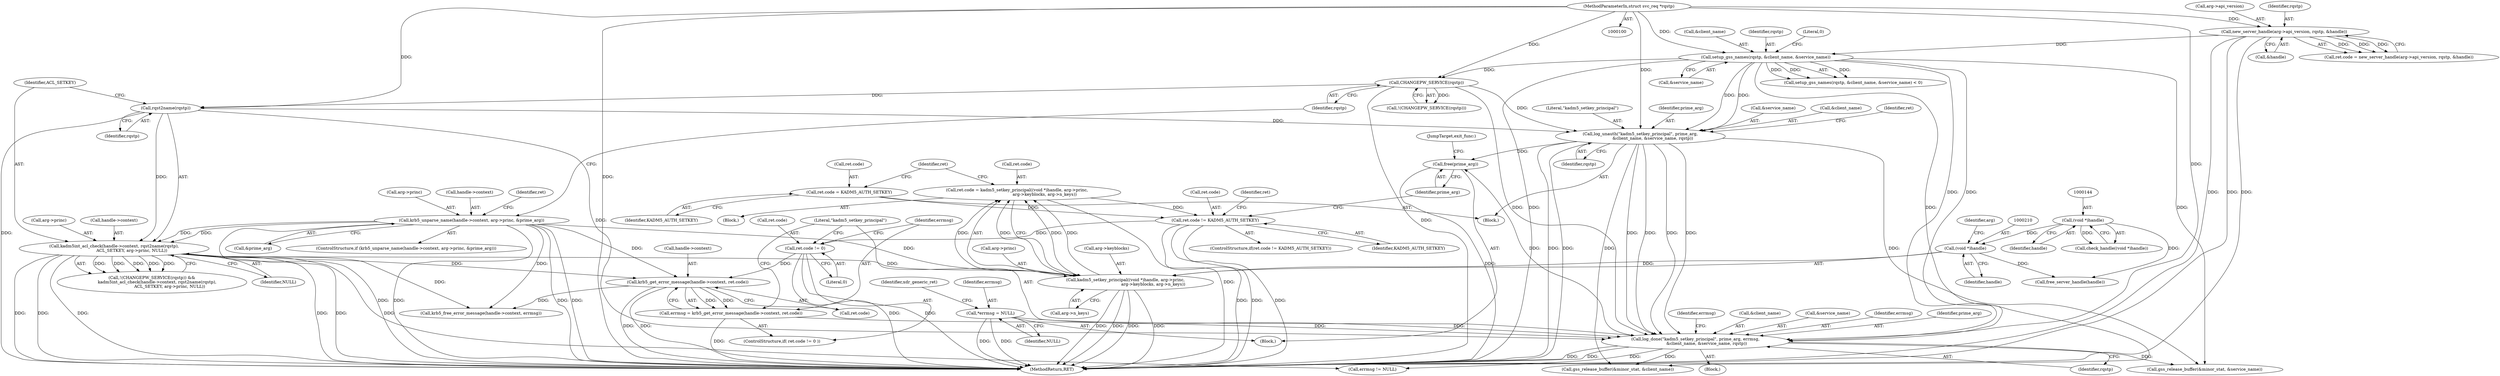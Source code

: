 digraph "0_krb5_83ed75feba32e46f736fcce0d96a0445f29b96c2_21@API" {
"1000276" [label="(Call,free(prime_arg))"];
"1000258" [label="(Call,log_done(\"kadm5_setkey_principal\", prime_arg, errmsg,\n                 &client_name, &service_name, rqstp))"];
"1000223" [label="(Call,log_unauth(\"kadm5_setkey_principal\", prime_arg,\n                   &client_name, &service_name, rqstp))"];
"1000156" [label="(Call,setup_gss_names(rqstp, &client_name, &service_name))"];
"1000129" [label="(Call,new_server_handle(arg->api_version, rqstp, &handle))"];
"1000102" [label="(MethodParameterIn,struct svc_req *rqstp)"];
"1000190" [label="(Call,CHANGEPW_SERVICE(rqstp))"];
"1000196" [label="(Call,rqst2name(rqstp))"];
"1000117" [label="(Call,*errmsg = NULL)"];
"1000249" [label="(Call,errmsg = krb5_get_error_message(handle->context, ret.code))"];
"1000251" [label="(Call,krb5_get_error_message(handle->context, ret.code))"];
"1000171" [label="(Call,krb5_unparse_name(handle->context, arg->princ, &prime_arg))"];
"1000192" [label="(Call,kadm5int_acl_check(handle->context, rqst2name(rqstp),\n                           ACL_SETKEY, arg->princ, NULL))"];
"1000244" [label="(Call,ret.code != 0)"];
"1000237" [label="(Call,ret.code != KADM5_AUTH_SETKEY)"];
"1000231" [label="(Call,ret.code = KADM5_AUTH_SETKEY)"];
"1000204" [label="(Call,ret.code = kadm5_setkey_principal((void *)handle, arg->princ,\n                                          arg->keyblocks, arg->n_keys))"];
"1000208" [label="(Call,kadm5_setkey_principal((void *)handle, arg->princ,\n                                          arg->keyblocks, arg->n_keys))"];
"1000209" [label="(Call,(void *)handle)"];
"1000143" [label="(Call,(void *)handle)"];
"1000241" [label="(Identifier,KADM5_AUTH_SETKEY)"];
"1000243" [label="(ControlStructure,if( ret.code != 0 ))"];
"1000231" [label="(Call,ret.code = KADM5_AUTH_SETKEY)"];
"1000269" [label="(Identifier,errmsg)"];
"1000170" [label="(ControlStructure,if (krb5_unparse_name(handle->context, arg->princ, &prime_arg)))"];
"1000222" [label="(Block,)"];
"1000284" [label="(Call,gss_release_buffer(&minor_stat, &service_name))"];
"1000118" [label="(Identifier,errmsg)"];
"1000266" [label="(Identifier,rqstp)"];
"1000249" [label="(Call,errmsg = krb5_get_error_message(handle->context, ret.code))"];
"1000262" [label="(Call,&client_name)"];
"1000225" [label="(Identifier,prime_arg)"];
"1000133" [label="(Identifier,rqstp)"];
"1000171" [label="(Call,krb5_unparse_name(handle->context, arg->princ, &prime_arg))"];
"1000278" [label="(JumpTarget,exit_func:)"];
"1000178" [label="(Call,&prime_arg)"];
"1000199" [label="(Call,arg->princ)"];
"1000246" [label="(Identifier,ret)"];
"1000129" [label="(Call,new_server_handle(arg->api_version, rqstp, &handle))"];
"1000212" [label="(Call,arg->princ)"];
"1000289" [label="(Call,free_server_handle(handle))"];
"1000188" [label="(Call,!(CHANGEPW_SERVICE(rqstp)) &&\n        kadm5int_acl_check(handle->context, rqst2name(rqstp),\n                           ACL_SETKEY, arg->princ, NULL))"];
"1000157" [label="(Identifier,rqstp)"];
"1000228" [label="(Call,&service_name)"];
"1000134" [label="(Call,&handle)"];
"1000259" [label="(Literal,\"kadm5_setkey_principal\")"];
"1000271" [label="(Call,krb5_free_error_message(handle->context, errmsg))"];
"1000242" [label="(Block,)"];
"1000230" [label="(Identifier,rqstp)"];
"1000245" [label="(Call,ret.code)"];
"1000125" [label="(Call,ret.code = new_server_handle(arg->api_version, rqstp, &handle))"];
"1000205" [label="(Call,ret.code)"];
"1000203" [label="(Block,)"];
"1000226" [label="(Call,&client_name)"];
"1000244" [label="(Call,ret.code != 0)"];
"1000264" [label="(Call,&service_name)"];
"1000190" [label="(Call,CHANGEPW_SERVICE(rqstp))"];
"1000261" [label="(Identifier,errmsg)"];
"1000162" [label="(Literal,0)"];
"1000202" [label="(Identifier,NULL)"];
"1000143" [label="(Call,(void *)handle)"];
"1000102" [label="(MethodParameterIn,struct svc_req *rqstp)"];
"1000130" [label="(Call,arg->api_version)"];
"1000238" [label="(Call,ret.code)"];
"1000175" [label="(Call,arg->princ)"];
"1000277" [label="(Identifier,prime_arg)"];
"1000117" [label="(Call,*errmsg = NULL)"];
"1000250" [label="(Identifier,errmsg)"];
"1000172" [label="(Call,handle->context)"];
"1000268" [label="(Call,errmsg != NULL)"];
"1000191" [label="(Identifier,rqstp)"];
"1000260" [label="(Identifier,prime_arg)"];
"1000232" [label="(Call,ret.code)"];
"1000183" [label="(Identifier,ret)"];
"1000251" [label="(Call,krb5_get_error_message(handle->context, ret.code))"];
"1000233" [label="(Identifier,ret)"];
"1000192" [label="(Call,kadm5int_acl_check(handle->context, rqst2name(rqstp),\n                           ACL_SETKEY, arg->princ, NULL))"];
"1000213" [label="(Identifier,arg)"];
"1000158" [label="(Call,&client_name)"];
"1000198" [label="(Identifier,ACL_SETKEY)"];
"1000208" [label="(Call,kadm5_setkey_principal((void *)handle, arg->princ,\n                                          arg->keyblocks, arg->n_keys))"];
"1000103" [label="(Block,)"];
"1000193" [label="(Call,handle->context)"];
"1000215" [label="(Call,arg->keyblocks)"];
"1000121" [label="(Identifier,xdr_generic_ret)"];
"1000155" [label="(Call,setup_gss_names(rqstp, &client_name, &service_name) < 0)"];
"1000204" [label="(Call,ret.code = kadm5_setkey_principal((void *)handle, arg->princ,\n                                          arg->keyblocks, arg->n_keys))"];
"1000189" [label="(Call,!(CHANGEPW_SERVICE(rqstp)))"];
"1000258" [label="(Call,log_done(\"kadm5_setkey_principal\", prime_arg, errmsg,\n                 &client_name, &service_name, rqstp))"];
"1000197" [label="(Identifier,rqstp)"];
"1000276" [label="(Call,free(prime_arg))"];
"1000223" [label="(Call,log_unauth(\"kadm5_setkey_principal\", prime_arg,\n                   &client_name, &service_name, rqstp))"];
"1000237" [label="(Call,ret.code != KADM5_AUTH_SETKEY)"];
"1000235" [label="(Identifier,KADM5_AUTH_SETKEY)"];
"1000145" [label="(Identifier,handle)"];
"1000218" [label="(Call,arg->n_keys)"];
"1000160" [label="(Call,&service_name)"];
"1000248" [label="(Literal,0)"];
"1000252" [label="(Call,handle->context)"];
"1000279" [label="(Call,gss_release_buffer(&minor_stat, &client_name))"];
"1000224" [label="(Literal,\"kadm5_setkey_principal\")"];
"1000294" [label="(MethodReturn,RET)"];
"1000209" [label="(Call,(void *)handle)"];
"1000236" [label="(ControlStructure,if(ret.code != KADM5_AUTH_SETKEY))"];
"1000142" [label="(Call,check_handle((void *)handle))"];
"1000156" [label="(Call,setup_gss_names(rqstp, &client_name, &service_name))"];
"1000196" [label="(Call,rqst2name(rqstp))"];
"1000255" [label="(Call,ret.code)"];
"1000119" [label="(Identifier,NULL)"];
"1000211" [label="(Identifier,handle)"];
"1000239" [label="(Identifier,ret)"];
"1000276" -> "1000103"  [label="AST: "];
"1000276" -> "1000277"  [label="CFG: "];
"1000277" -> "1000276"  [label="AST: "];
"1000278" -> "1000276"  [label="CFG: "];
"1000276" -> "1000294"  [label="DDG: "];
"1000258" -> "1000276"  [label="DDG: "];
"1000223" -> "1000276"  [label="DDG: "];
"1000258" -> "1000242"  [label="AST: "];
"1000258" -> "1000266"  [label="CFG: "];
"1000259" -> "1000258"  [label="AST: "];
"1000260" -> "1000258"  [label="AST: "];
"1000261" -> "1000258"  [label="AST: "];
"1000262" -> "1000258"  [label="AST: "];
"1000264" -> "1000258"  [label="AST: "];
"1000266" -> "1000258"  [label="AST: "];
"1000269" -> "1000258"  [label="CFG: "];
"1000258" -> "1000294"  [label="DDG: "];
"1000258" -> "1000294"  [label="DDG: "];
"1000223" -> "1000258"  [label="DDG: "];
"1000223" -> "1000258"  [label="DDG: "];
"1000223" -> "1000258"  [label="DDG: "];
"1000223" -> "1000258"  [label="DDG: "];
"1000117" -> "1000258"  [label="DDG: "];
"1000249" -> "1000258"  [label="DDG: "];
"1000156" -> "1000258"  [label="DDG: "];
"1000156" -> "1000258"  [label="DDG: "];
"1000190" -> "1000258"  [label="DDG: "];
"1000196" -> "1000258"  [label="DDG: "];
"1000102" -> "1000258"  [label="DDG: "];
"1000258" -> "1000268"  [label="DDG: "];
"1000258" -> "1000279"  [label="DDG: "];
"1000258" -> "1000284"  [label="DDG: "];
"1000223" -> "1000222"  [label="AST: "];
"1000223" -> "1000230"  [label="CFG: "];
"1000224" -> "1000223"  [label="AST: "];
"1000225" -> "1000223"  [label="AST: "];
"1000226" -> "1000223"  [label="AST: "];
"1000228" -> "1000223"  [label="AST: "];
"1000230" -> "1000223"  [label="AST: "];
"1000233" -> "1000223"  [label="CFG: "];
"1000223" -> "1000294"  [label="DDG: "];
"1000223" -> "1000294"  [label="DDG: "];
"1000156" -> "1000223"  [label="DDG: "];
"1000156" -> "1000223"  [label="DDG: "];
"1000190" -> "1000223"  [label="DDG: "];
"1000196" -> "1000223"  [label="DDG: "];
"1000102" -> "1000223"  [label="DDG: "];
"1000223" -> "1000279"  [label="DDG: "];
"1000223" -> "1000284"  [label="DDG: "];
"1000156" -> "1000155"  [label="AST: "];
"1000156" -> "1000160"  [label="CFG: "];
"1000157" -> "1000156"  [label="AST: "];
"1000158" -> "1000156"  [label="AST: "];
"1000160" -> "1000156"  [label="AST: "];
"1000162" -> "1000156"  [label="CFG: "];
"1000156" -> "1000294"  [label="DDG: "];
"1000156" -> "1000155"  [label="DDG: "];
"1000156" -> "1000155"  [label="DDG: "];
"1000156" -> "1000155"  [label="DDG: "];
"1000129" -> "1000156"  [label="DDG: "];
"1000102" -> "1000156"  [label="DDG: "];
"1000156" -> "1000190"  [label="DDG: "];
"1000156" -> "1000279"  [label="DDG: "];
"1000156" -> "1000284"  [label="DDG: "];
"1000129" -> "1000125"  [label="AST: "];
"1000129" -> "1000134"  [label="CFG: "];
"1000130" -> "1000129"  [label="AST: "];
"1000133" -> "1000129"  [label="AST: "];
"1000134" -> "1000129"  [label="AST: "];
"1000125" -> "1000129"  [label="CFG: "];
"1000129" -> "1000294"  [label="DDG: "];
"1000129" -> "1000294"  [label="DDG: "];
"1000129" -> "1000294"  [label="DDG: "];
"1000129" -> "1000125"  [label="DDG: "];
"1000129" -> "1000125"  [label="DDG: "];
"1000129" -> "1000125"  [label="DDG: "];
"1000102" -> "1000129"  [label="DDG: "];
"1000102" -> "1000100"  [label="AST: "];
"1000102" -> "1000294"  [label="DDG: "];
"1000102" -> "1000190"  [label="DDG: "];
"1000102" -> "1000196"  [label="DDG: "];
"1000190" -> "1000189"  [label="AST: "];
"1000190" -> "1000191"  [label="CFG: "];
"1000191" -> "1000190"  [label="AST: "];
"1000189" -> "1000190"  [label="CFG: "];
"1000190" -> "1000294"  [label="DDG: "];
"1000190" -> "1000189"  [label="DDG: "];
"1000190" -> "1000196"  [label="DDG: "];
"1000196" -> "1000192"  [label="AST: "];
"1000196" -> "1000197"  [label="CFG: "];
"1000197" -> "1000196"  [label="AST: "];
"1000198" -> "1000196"  [label="CFG: "];
"1000196" -> "1000294"  [label="DDG: "];
"1000196" -> "1000192"  [label="DDG: "];
"1000117" -> "1000103"  [label="AST: "];
"1000117" -> "1000119"  [label="CFG: "];
"1000118" -> "1000117"  [label="AST: "];
"1000119" -> "1000117"  [label="AST: "];
"1000121" -> "1000117"  [label="CFG: "];
"1000117" -> "1000294"  [label="DDG: "];
"1000117" -> "1000294"  [label="DDG: "];
"1000249" -> "1000243"  [label="AST: "];
"1000249" -> "1000251"  [label="CFG: "];
"1000250" -> "1000249"  [label="AST: "];
"1000251" -> "1000249"  [label="AST: "];
"1000259" -> "1000249"  [label="CFG: "];
"1000249" -> "1000294"  [label="DDG: "];
"1000251" -> "1000249"  [label="DDG: "];
"1000251" -> "1000249"  [label="DDG: "];
"1000251" -> "1000255"  [label="CFG: "];
"1000252" -> "1000251"  [label="AST: "];
"1000255" -> "1000251"  [label="AST: "];
"1000251" -> "1000294"  [label="DDG: "];
"1000251" -> "1000294"  [label="DDG: "];
"1000171" -> "1000251"  [label="DDG: "];
"1000192" -> "1000251"  [label="DDG: "];
"1000244" -> "1000251"  [label="DDG: "];
"1000251" -> "1000271"  [label="DDG: "];
"1000171" -> "1000170"  [label="AST: "];
"1000171" -> "1000178"  [label="CFG: "];
"1000172" -> "1000171"  [label="AST: "];
"1000175" -> "1000171"  [label="AST: "];
"1000178" -> "1000171"  [label="AST: "];
"1000183" -> "1000171"  [label="CFG: "];
"1000191" -> "1000171"  [label="CFG: "];
"1000171" -> "1000294"  [label="DDG: "];
"1000171" -> "1000294"  [label="DDG: "];
"1000171" -> "1000294"  [label="DDG: "];
"1000171" -> "1000294"  [label="DDG: "];
"1000171" -> "1000192"  [label="DDG: "];
"1000171" -> "1000192"  [label="DDG: "];
"1000171" -> "1000208"  [label="DDG: "];
"1000171" -> "1000271"  [label="DDG: "];
"1000192" -> "1000188"  [label="AST: "];
"1000192" -> "1000202"  [label="CFG: "];
"1000193" -> "1000192"  [label="AST: "];
"1000198" -> "1000192"  [label="AST: "];
"1000199" -> "1000192"  [label="AST: "];
"1000202" -> "1000192"  [label="AST: "];
"1000188" -> "1000192"  [label="CFG: "];
"1000192" -> "1000294"  [label="DDG: "];
"1000192" -> "1000294"  [label="DDG: "];
"1000192" -> "1000294"  [label="DDG: "];
"1000192" -> "1000294"  [label="DDG: "];
"1000192" -> "1000294"  [label="DDG: "];
"1000192" -> "1000188"  [label="DDG: "];
"1000192" -> "1000188"  [label="DDG: "];
"1000192" -> "1000188"  [label="DDG: "];
"1000192" -> "1000188"  [label="DDG: "];
"1000192" -> "1000188"  [label="DDG: "];
"1000192" -> "1000208"  [label="DDG: "];
"1000192" -> "1000268"  [label="DDG: "];
"1000192" -> "1000271"  [label="DDG: "];
"1000244" -> "1000243"  [label="AST: "];
"1000244" -> "1000248"  [label="CFG: "];
"1000245" -> "1000244"  [label="AST: "];
"1000248" -> "1000244"  [label="AST: "];
"1000250" -> "1000244"  [label="CFG: "];
"1000259" -> "1000244"  [label="CFG: "];
"1000244" -> "1000294"  [label="DDG: "];
"1000244" -> "1000294"  [label="DDG: "];
"1000237" -> "1000244"  [label="DDG: "];
"1000237" -> "1000236"  [label="AST: "];
"1000237" -> "1000241"  [label="CFG: "];
"1000238" -> "1000237"  [label="AST: "];
"1000241" -> "1000237"  [label="AST: "];
"1000246" -> "1000237"  [label="CFG: "];
"1000277" -> "1000237"  [label="CFG: "];
"1000237" -> "1000294"  [label="DDG: "];
"1000237" -> "1000294"  [label="DDG: "];
"1000237" -> "1000294"  [label="DDG: "];
"1000231" -> "1000237"  [label="DDG: "];
"1000204" -> "1000237"  [label="DDG: "];
"1000231" -> "1000222"  [label="AST: "];
"1000231" -> "1000235"  [label="CFG: "];
"1000232" -> "1000231"  [label="AST: "];
"1000235" -> "1000231"  [label="AST: "];
"1000239" -> "1000231"  [label="CFG: "];
"1000204" -> "1000203"  [label="AST: "];
"1000204" -> "1000208"  [label="CFG: "];
"1000205" -> "1000204"  [label="AST: "];
"1000208" -> "1000204"  [label="AST: "];
"1000239" -> "1000204"  [label="CFG: "];
"1000204" -> "1000294"  [label="DDG: "];
"1000208" -> "1000204"  [label="DDG: "];
"1000208" -> "1000204"  [label="DDG: "];
"1000208" -> "1000204"  [label="DDG: "];
"1000208" -> "1000204"  [label="DDG: "];
"1000208" -> "1000218"  [label="CFG: "];
"1000209" -> "1000208"  [label="AST: "];
"1000212" -> "1000208"  [label="AST: "];
"1000215" -> "1000208"  [label="AST: "];
"1000218" -> "1000208"  [label="AST: "];
"1000208" -> "1000294"  [label="DDG: "];
"1000208" -> "1000294"  [label="DDG: "];
"1000208" -> "1000294"  [label="DDG: "];
"1000208" -> "1000294"  [label="DDG: "];
"1000209" -> "1000208"  [label="DDG: "];
"1000209" -> "1000211"  [label="CFG: "];
"1000210" -> "1000209"  [label="AST: "];
"1000211" -> "1000209"  [label="AST: "];
"1000213" -> "1000209"  [label="CFG: "];
"1000143" -> "1000209"  [label="DDG: "];
"1000209" -> "1000289"  [label="DDG: "];
"1000143" -> "1000142"  [label="AST: "];
"1000143" -> "1000145"  [label="CFG: "];
"1000144" -> "1000143"  [label="AST: "];
"1000145" -> "1000143"  [label="AST: "];
"1000142" -> "1000143"  [label="CFG: "];
"1000143" -> "1000142"  [label="DDG: "];
"1000143" -> "1000289"  [label="DDG: "];
}
